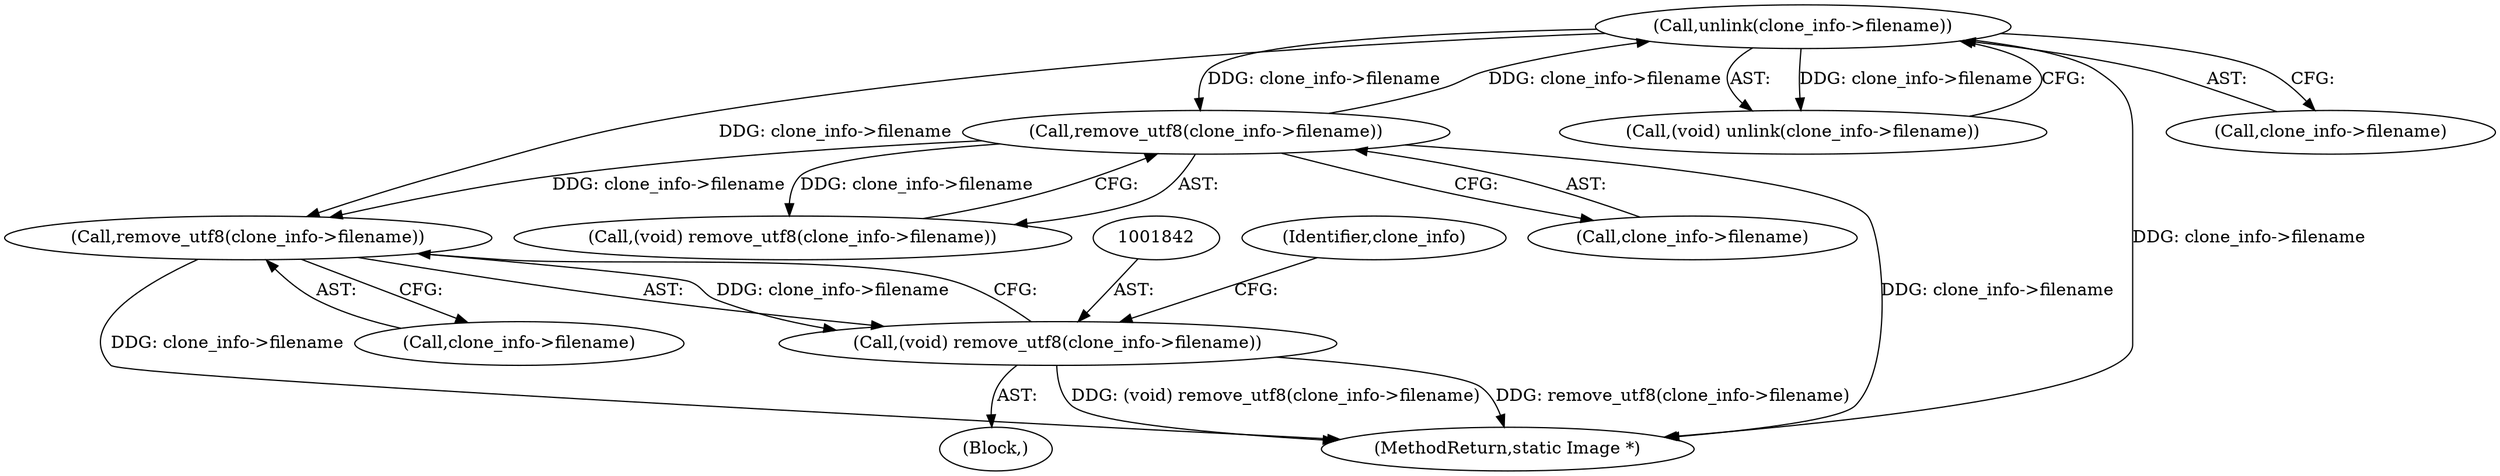 digraph "0_ImageMagick_8985ed08f01d465ee65ab5a106186b3868b6f601@API" {
"1001843" [label="(Call,remove_utf8(clone_info->filename))"];
"1001723" [label="(Call,unlink(clone_info->filename))"];
"1001636" [label="(Call,remove_utf8(clone_info->filename))"];
"1001841" [label="(Call,(void) remove_utf8(clone_info->filename))"];
"1001844" [label="(Call,clone_info->filename)"];
"1001721" [label="(Call,(void) unlink(clone_info->filename))"];
"1001634" [label="(Call,(void) remove_utf8(clone_info->filename))"];
"1001637" [label="(Call,clone_info->filename)"];
"1001636" [label="(Call,remove_utf8(clone_info->filename))"];
"1001869" [label="(MethodReturn,static Image *)"];
"1001841" [label="(Call,(void) remove_utf8(clone_info->filename))"];
"1001848" [label="(Identifier,clone_info)"];
"1001843" [label="(Call,remove_utf8(clone_info->filename))"];
"1001723" [label="(Call,unlink(clone_info->filename))"];
"1001724" [label="(Call,clone_info->filename)"];
"1001831" [label="(Block,)"];
"1001843" -> "1001841"  [label="AST: "];
"1001843" -> "1001844"  [label="CFG: "];
"1001844" -> "1001843"  [label="AST: "];
"1001841" -> "1001843"  [label="CFG: "];
"1001843" -> "1001869"  [label="DDG: clone_info->filename"];
"1001843" -> "1001841"  [label="DDG: clone_info->filename"];
"1001723" -> "1001843"  [label="DDG: clone_info->filename"];
"1001636" -> "1001843"  [label="DDG: clone_info->filename"];
"1001723" -> "1001721"  [label="AST: "];
"1001723" -> "1001724"  [label="CFG: "];
"1001724" -> "1001723"  [label="AST: "];
"1001721" -> "1001723"  [label="CFG: "];
"1001723" -> "1001869"  [label="DDG: clone_info->filename"];
"1001723" -> "1001636"  [label="DDG: clone_info->filename"];
"1001723" -> "1001721"  [label="DDG: clone_info->filename"];
"1001636" -> "1001723"  [label="DDG: clone_info->filename"];
"1001636" -> "1001634"  [label="AST: "];
"1001636" -> "1001637"  [label="CFG: "];
"1001637" -> "1001636"  [label="AST: "];
"1001634" -> "1001636"  [label="CFG: "];
"1001636" -> "1001869"  [label="DDG: clone_info->filename"];
"1001636" -> "1001634"  [label="DDG: clone_info->filename"];
"1001841" -> "1001831"  [label="AST: "];
"1001842" -> "1001841"  [label="AST: "];
"1001848" -> "1001841"  [label="CFG: "];
"1001841" -> "1001869"  [label="DDG: (void) remove_utf8(clone_info->filename)"];
"1001841" -> "1001869"  [label="DDG: remove_utf8(clone_info->filename)"];
}
